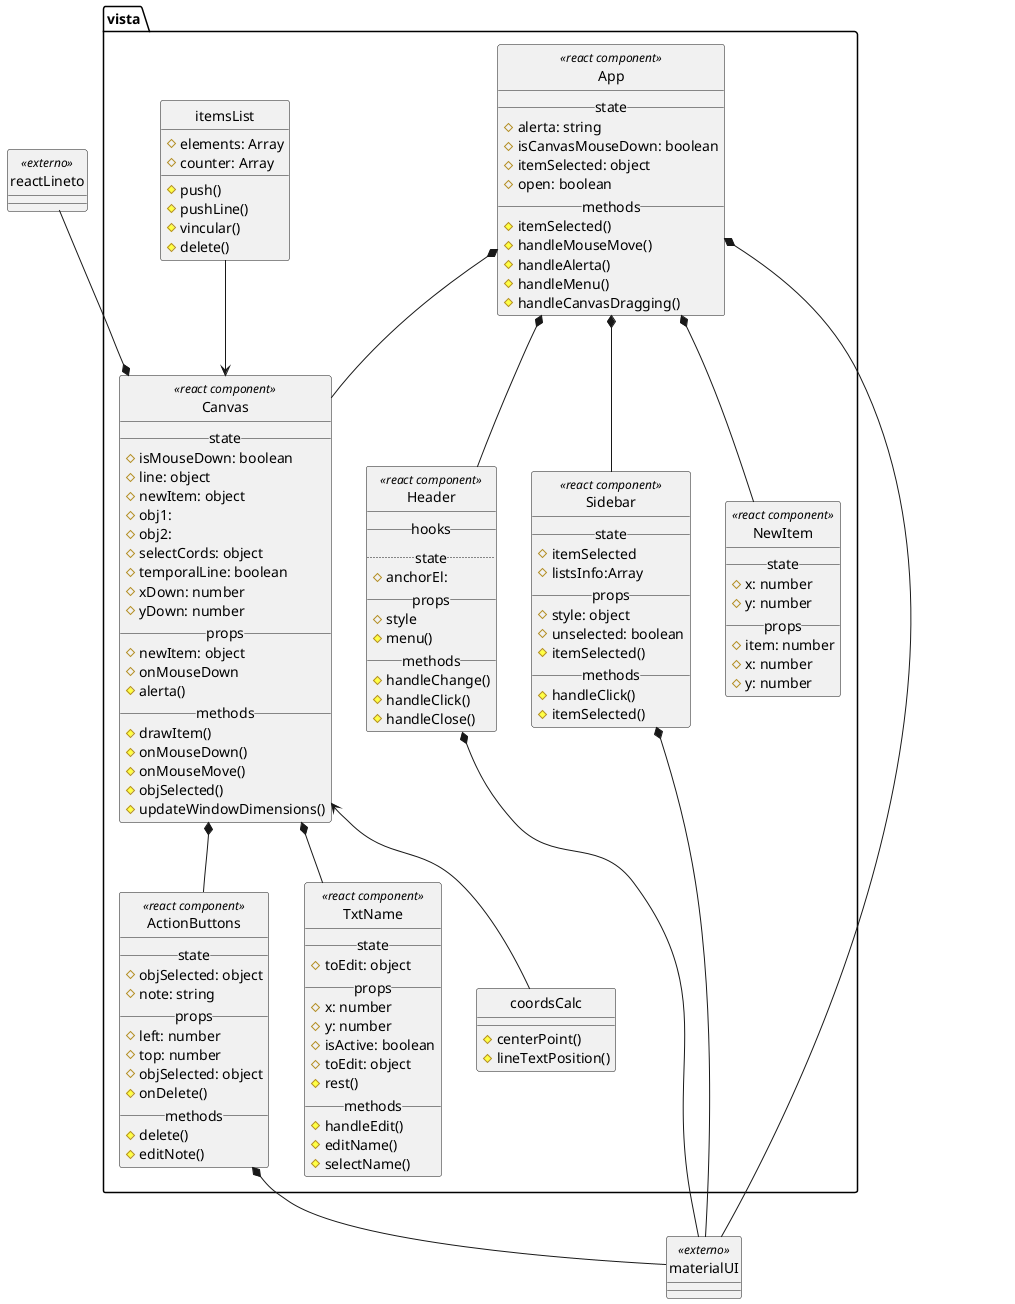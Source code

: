 @startuml vista

    class materialUI <<externo>>
    class reactLineto <<externo>>

    package vista{
        class App <<react component>> {
            __state__
            #alerta: string
            #isCanvasMouseDown: boolean
            #itemSelected: object
            #open: boolean
            __methods__
            #itemSelected()
            #handleMouseMove()
            #handleAlerta()
            #handleMenu()
            #handleCanvasDragging()
        }
        
        class Header <<react component>> {
            __hooks__
            ..state..
            #anchorEl:
            __props__
            #style
            #menu()
            __methods__
            #handleChange()
            #handleClick()
            #handleClose()
        }
        App *-- Header

        class Sidebar <<react component>> {
            __state__
            #itemSelected
            #listsInfo:Array
            __props__
            #style: object
            #unselected: boolean
            #itemSelected()
            __methods__
            #handleClick()
            #itemSelected()
        }
        App *-- Sidebar

        class NewItem <<react component>> {
            __state__
            #x: number
            #y: number
            __props__
            #item: number
            #x: number
            #y: number
        }
        App *-- NewItem

        class Canvas <<react component>> {
            __state__
            #isMouseDown: boolean
            #line: object
            #newItem: object
            #obj1:
            #obj2:
            #selectCords: object
            #temporalLine: boolean
            #xDown: number
            #yDown: number
            __props__
            #newItem: object
            #onMouseDown
            #alerta()
            __methods__
            #drawItem()
            #onMouseDown()
            #onMouseMove()
            #objSelected()
            #updateWindowDimensions()
        }
        App *-- Canvas

        class ActionButtons <<react component>> {
            __state__
            #objSelected: object
            #note: string
            __props__
            #left: number
            #top: number
            #objSelected: object
            #onDelete()
            __methods__
            #delete()
            #editNote()
        }
        Canvas *-- ActionButtons

        class TxtName <<react component>> {
            __state__
            #toEdit: object
            __props__
            #x: number
            #y: number
            #isActive: boolean
            #toEdit: object
            #rest()
            __methods__
            #handleEdit()
            #editName()
            #selectName()
        }
        Canvas *-- TxtName

        class coordsCalc {
            __
            #centerPoint()
            #lineTextPosition()
        }
        Canvas <-- coordsCalc

        class itemsList{
            #elements: Array
            #counter: Array
            __
            #push()
            #pushLine()
            #vincular()
            #delete()
        }
        itemsList --> Canvas

        App *-- materialUI
        Sidebar *-- materialUI
        Header *-- materialUI
        ActionButtons *-- materialUI
        reactLineto --* Canvas

    }
    hide circle
@enduml